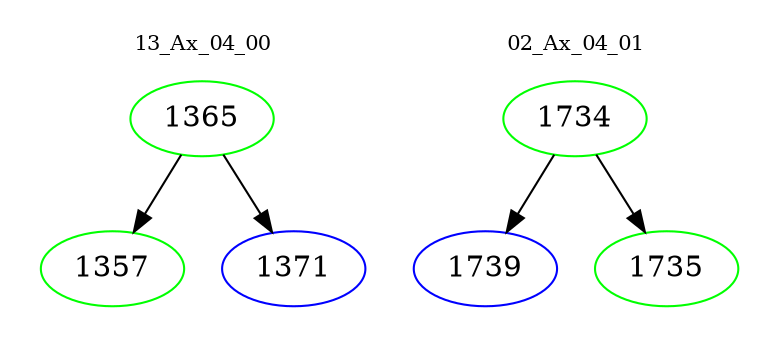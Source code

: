 digraph{
subgraph cluster_0 {
color = white
label = "13_Ax_04_00";
fontsize=10;
T0_1365 [label="1365", color="green"]
T0_1365 -> T0_1357 [color="black"]
T0_1357 [label="1357", color="green"]
T0_1365 -> T0_1371 [color="black"]
T0_1371 [label="1371", color="blue"]
}
subgraph cluster_1 {
color = white
label = "02_Ax_04_01";
fontsize=10;
T1_1734 [label="1734", color="green"]
T1_1734 -> T1_1739 [color="black"]
T1_1739 [label="1739", color="blue"]
T1_1734 -> T1_1735 [color="black"]
T1_1735 [label="1735", color="green"]
}
}
